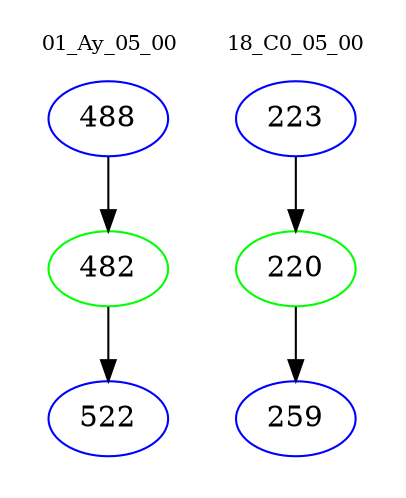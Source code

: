 digraph{
subgraph cluster_0 {
color = white
label = "01_Ay_05_00";
fontsize=10;
T0_488 [label="488", color="blue"]
T0_488 -> T0_482 [color="black"]
T0_482 [label="482", color="green"]
T0_482 -> T0_522 [color="black"]
T0_522 [label="522", color="blue"]
}
subgraph cluster_1 {
color = white
label = "18_C0_05_00";
fontsize=10;
T1_223 [label="223", color="blue"]
T1_223 -> T1_220 [color="black"]
T1_220 [label="220", color="green"]
T1_220 -> T1_259 [color="black"]
T1_259 [label="259", color="blue"]
}
}
